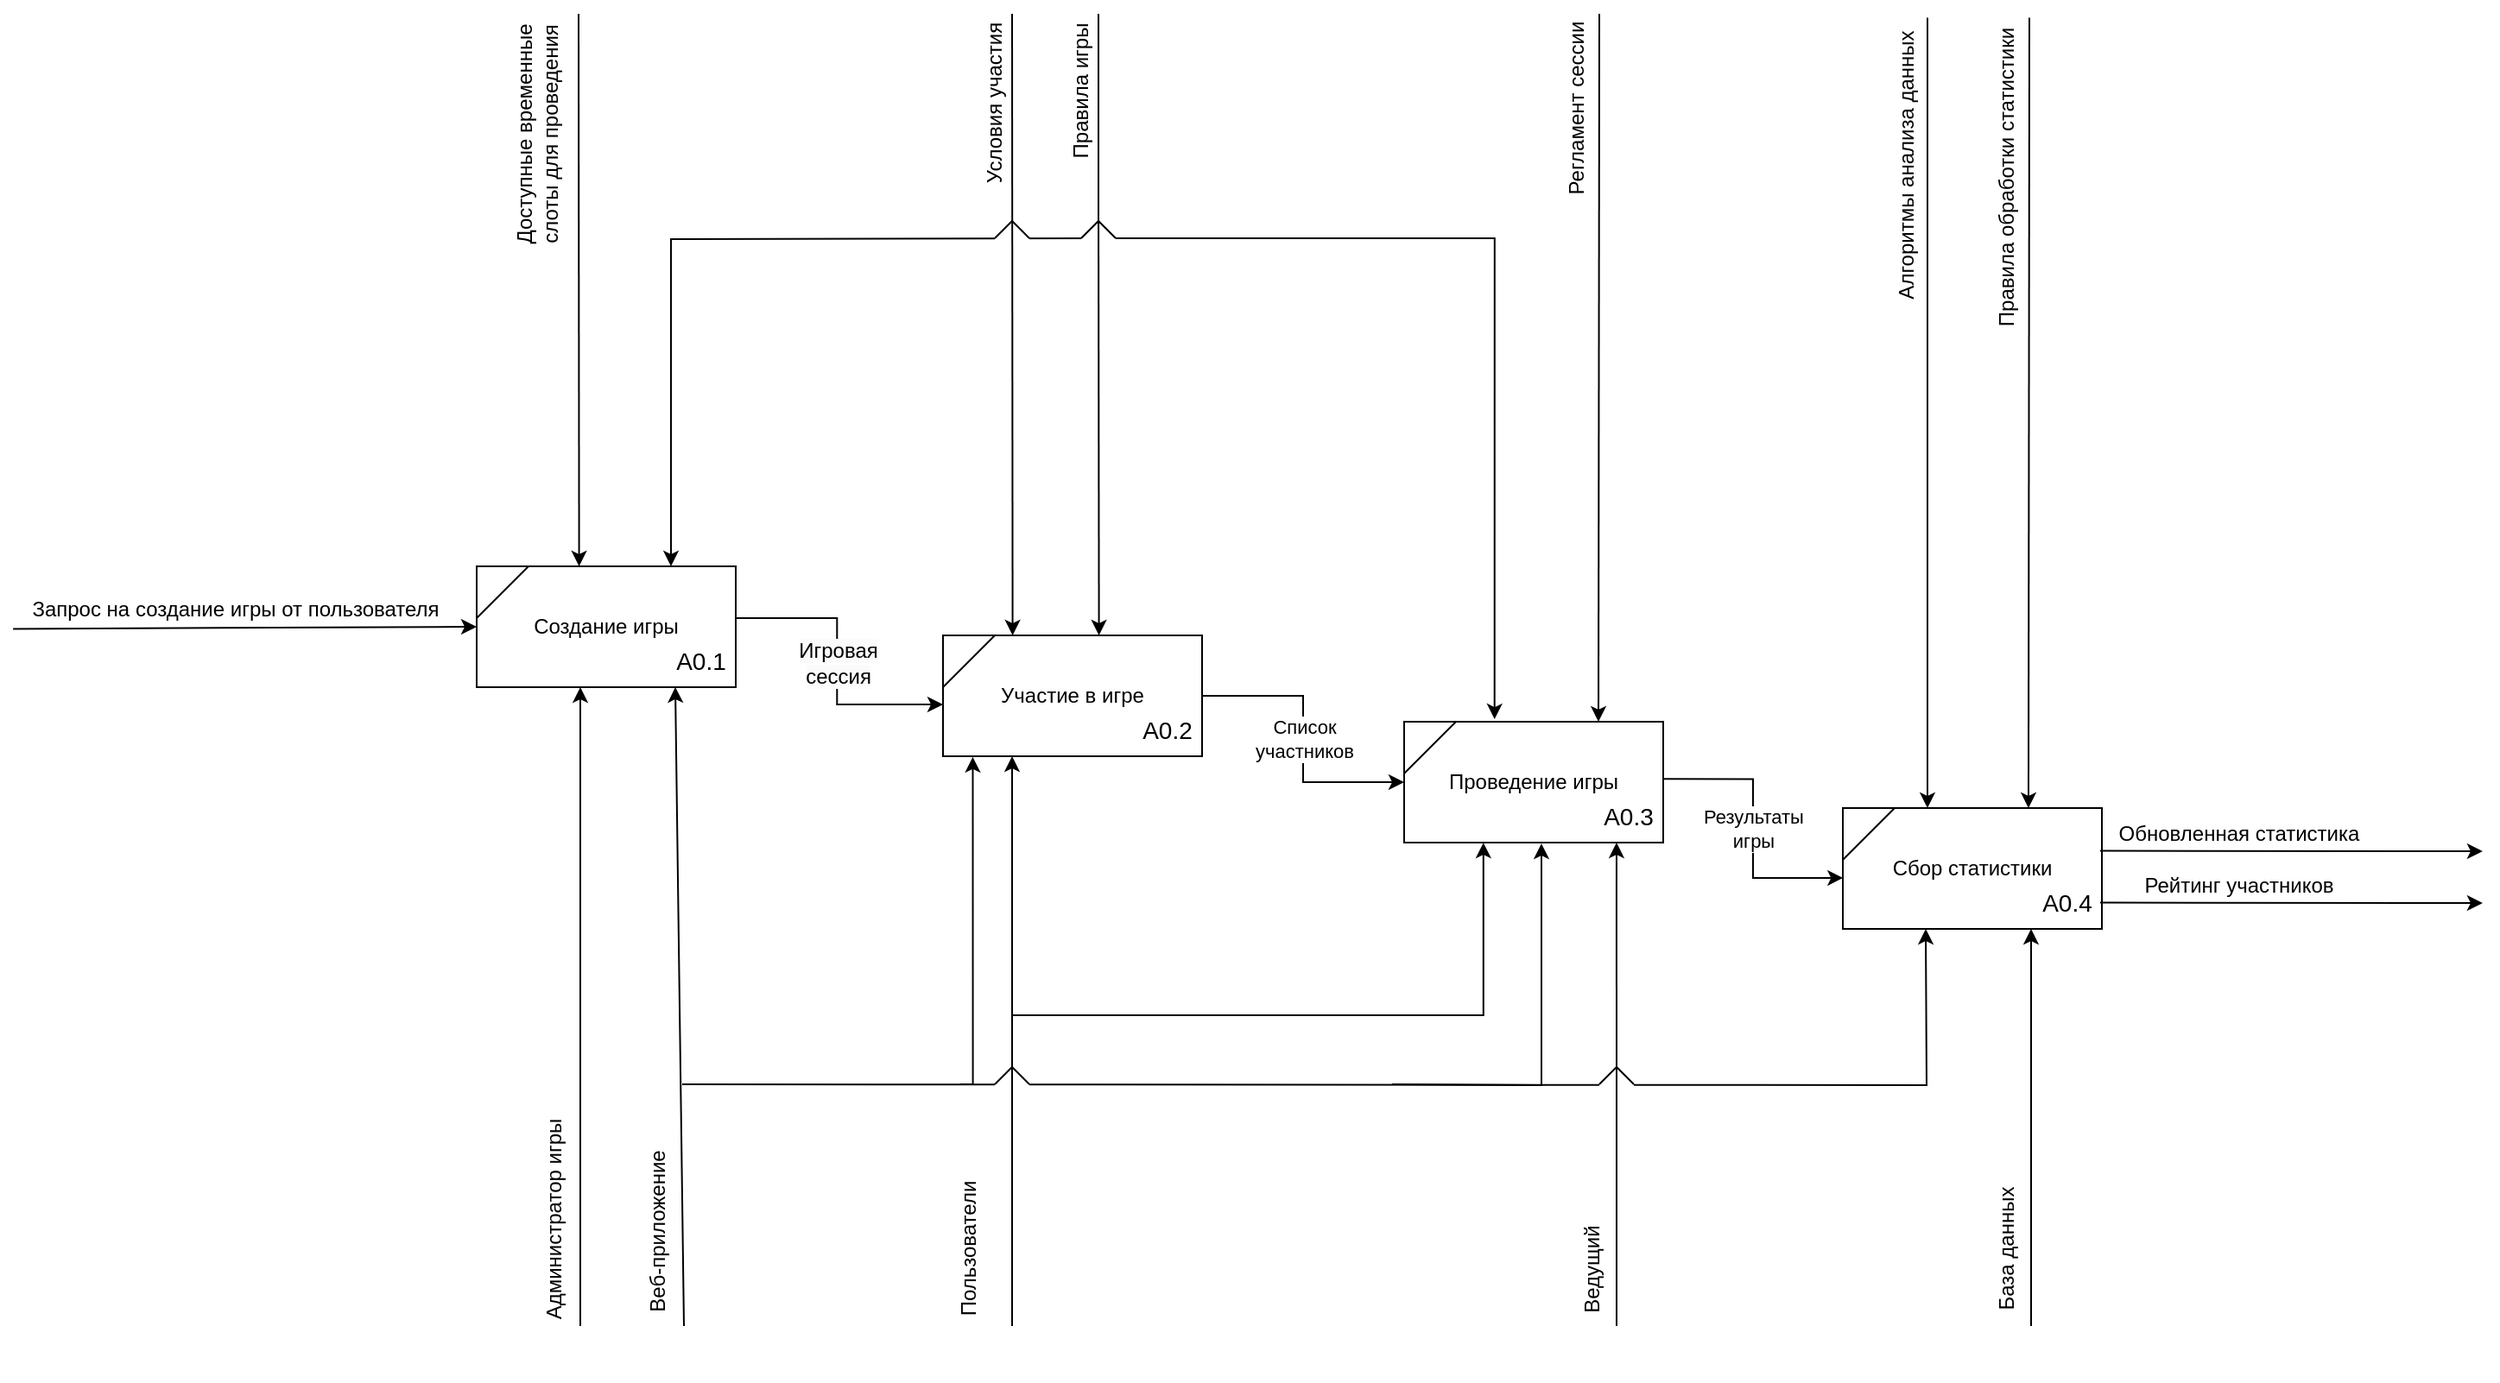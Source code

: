 <mxfile version="24.7.16">
  <diagram name="Страница — 1" id="iYZWZAqyfHF8hDu1lwTr">
    <mxGraphModel dx="836" dy="1645" grid="1" gridSize="10" guides="1" tooltips="1" connect="1" arrows="1" fold="1" page="1" pageScale="1" pageWidth="827" pageHeight="1169" math="0" shadow="0">
      <root>
        <mxCell id="0" />
        <mxCell id="1" parent="0" />
        <mxCell id="RoWXTyJQTNCbDP6bId25-57" value="" style="endArrow=classic;html=1;rounded=0;entryX=0.75;entryY=0;entryDx=0;entryDy=0;edgeStyle=orthogonalEdgeStyle;" edge="1" parent="1" target="RoWXTyJQTNCbDP6bId25-1">
          <mxGeometry width="50" height="50" relative="1" as="geometry">
            <mxPoint x="650" y="-30" as="sourcePoint" />
            <mxPoint x="470" y="-30" as="targetPoint" />
          </mxGeometry>
        </mxCell>
        <mxCell id="RoWXTyJQTNCbDP6bId25-13" value="" style="endArrow=classic;html=1;rounded=0;entryX=0;entryY=0.5;entryDx=0;entryDy=0;exitX=0.006;exitY=0.873;exitDx=0;exitDy=0;exitPerimeter=0;" edge="1" parent="1" source="RoWXTyJQTNCbDP6bId25-15" target="RoWXTyJQTNCbDP6bId25-1">
          <mxGeometry width="50" height="50" relative="1" as="geometry">
            <mxPoint x="-42.381" y="195" as="sourcePoint" />
            <mxPoint x="90" y="170" as="targetPoint" />
          </mxGeometry>
        </mxCell>
        <mxCell id="RoWXTyJQTNCbDP6bId25-15" value="Запрос на создание игры от пользователя" style="text;html=1;align=center;verticalAlign=middle;resizable=0;points=[];autosize=1;strokeColor=none;fillColor=none;" vertex="1" parent="1">
          <mxGeometry x="20" y="170" width="260" height="30" as="geometry" />
        </mxCell>
        <mxCell id="RoWXTyJQTNCbDP6bId25-16" value="Веб-приложение" style="text;html=1;align=center;verticalAlign=middle;whiteSpace=wrap;rounded=0;rotation=270;" vertex="1" parent="1">
          <mxGeometry x="340" y="530" width="110" height="30" as="geometry" />
        </mxCell>
        <mxCell id="RoWXTyJQTNCbDP6bId25-17" value="Администратор игры" style="text;html=1;align=center;verticalAlign=middle;whiteSpace=wrap;rounded=0;rotation=270;" vertex="1" parent="1">
          <mxGeometry x="270" y="523" width="130" height="30" as="geometry" />
        </mxCell>
        <mxCell id="RoWXTyJQTNCbDP6bId25-22" value="" style="group" vertex="1" connectable="0" parent="1">
          <mxGeometry x="290" y="160" width="160" height="70" as="geometry" />
        </mxCell>
        <mxCell id="RoWXTyJQTNCbDP6bId25-1" value="Создание игры" style="rounded=0;whiteSpace=wrap;html=1;" vertex="1" parent="RoWXTyJQTNCbDP6bId25-22">
          <mxGeometry width="150" height="70" as="geometry" />
        </mxCell>
        <mxCell id="RoWXTyJQTNCbDP6bId25-7" value="А0.1" style="text;html=1;align=center;verticalAlign=middle;whiteSpace=wrap;rounded=0;fontSize=14;" vertex="1" parent="RoWXTyJQTNCbDP6bId25-22">
          <mxGeometry x="100" y="40" width="60" height="30" as="geometry" />
        </mxCell>
        <mxCell id="RoWXTyJQTNCbDP6bId25-9" value="" style="endArrow=none;html=1;rounded=0;" edge="1" parent="RoWXTyJQTNCbDP6bId25-22">
          <mxGeometry width="50" height="50" relative="1" as="geometry">
            <mxPoint y="30" as="sourcePoint" />
            <mxPoint x="30" as="targetPoint" />
          </mxGeometry>
        </mxCell>
        <mxCell id="RoWXTyJQTNCbDP6bId25-23" value="" style="group" vertex="1" connectable="0" parent="1">
          <mxGeometry x="560" y="200" width="160" height="70" as="geometry" />
        </mxCell>
        <mxCell id="RoWXTyJQTNCbDP6bId25-2" value="Участие в игре" style="rounded=0;whiteSpace=wrap;html=1;" vertex="1" parent="RoWXTyJQTNCbDP6bId25-23">
          <mxGeometry width="150" height="70" as="geometry" />
        </mxCell>
        <mxCell id="RoWXTyJQTNCbDP6bId25-5" value="А0.2" style="text;html=1;align=center;verticalAlign=middle;whiteSpace=wrap;rounded=0;fontSize=14;" vertex="1" parent="RoWXTyJQTNCbDP6bId25-23">
          <mxGeometry x="100" y="40" width="60" height="30" as="geometry" />
        </mxCell>
        <mxCell id="RoWXTyJQTNCbDP6bId25-10" value="" style="endArrow=none;html=1;rounded=0;" edge="1" parent="RoWXTyJQTNCbDP6bId25-23">
          <mxGeometry width="50" height="50" relative="1" as="geometry">
            <mxPoint y="30" as="sourcePoint" />
            <mxPoint x="30" as="targetPoint" />
          </mxGeometry>
        </mxCell>
        <mxCell id="RoWXTyJQTNCbDP6bId25-24" value="" style="group" vertex="1" connectable="0" parent="1">
          <mxGeometry x="827" y="250" width="160" height="70" as="geometry" />
        </mxCell>
        <mxCell id="RoWXTyJQTNCbDP6bId25-3" value="Проведение игры" style="rounded=0;whiteSpace=wrap;html=1;" vertex="1" parent="RoWXTyJQTNCbDP6bId25-24">
          <mxGeometry width="150" height="70" as="geometry" />
        </mxCell>
        <mxCell id="RoWXTyJQTNCbDP6bId25-6" value="А0.3" style="text;html=1;align=center;verticalAlign=middle;whiteSpace=wrap;rounded=0;fontSize=14;" vertex="1" parent="RoWXTyJQTNCbDP6bId25-24">
          <mxGeometry x="100" y="40" width="60" height="30" as="geometry" />
        </mxCell>
        <mxCell id="RoWXTyJQTNCbDP6bId25-11" value="" style="endArrow=none;html=1;rounded=0;" edge="1" parent="RoWXTyJQTNCbDP6bId25-24">
          <mxGeometry width="50" height="50" relative="1" as="geometry">
            <mxPoint y="30" as="sourcePoint" />
            <mxPoint x="30" as="targetPoint" />
          </mxGeometry>
        </mxCell>
        <mxCell id="RoWXTyJQTNCbDP6bId25-25" value="" style="group" vertex="1" connectable="0" parent="1">
          <mxGeometry x="1081" y="300" width="160" height="70" as="geometry" />
        </mxCell>
        <mxCell id="RoWXTyJQTNCbDP6bId25-4" value="Сбор статистики" style="rounded=0;whiteSpace=wrap;html=1;" vertex="1" parent="RoWXTyJQTNCbDP6bId25-25">
          <mxGeometry width="150" height="70" as="geometry" />
        </mxCell>
        <mxCell id="RoWXTyJQTNCbDP6bId25-8" value="А0.4" style="text;html=1;align=center;verticalAlign=middle;whiteSpace=wrap;rounded=0;fontSize=14;" vertex="1" parent="RoWXTyJQTNCbDP6bId25-25">
          <mxGeometry x="100" y="40" width="60" height="30" as="geometry" />
        </mxCell>
        <mxCell id="RoWXTyJQTNCbDP6bId25-12" value="" style="endArrow=none;html=1;rounded=0;" edge="1" parent="RoWXTyJQTNCbDP6bId25-25">
          <mxGeometry width="50" height="50" relative="1" as="geometry">
            <mxPoint y="30" as="sourcePoint" />
            <mxPoint x="30" as="targetPoint" />
          </mxGeometry>
        </mxCell>
        <mxCell id="RoWXTyJQTNCbDP6bId25-28" value="" style="endArrow=classic;html=1;rounded=0;edgeStyle=orthogonalEdgeStyle;" edge="1" parent="1">
          <mxGeometry relative="1" as="geometry">
            <mxPoint x="440" y="189.99" as="sourcePoint" />
            <mxPoint x="560" y="240" as="targetPoint" />
            <Array as="points">
              <mxPoint x="498.65" y="189.99" />
              <mxPoint x="498.65" y="239.99" />
            </Array>
          </mxGeometry>
        </mxCell>
        <mxCell id="RoWXTyJQTNCbDP6bId25-29" value="&lt;span style=&quot;font-size: 12px; text-wrap: wrap; background-color: rgb(251, 251, 251);&quot;&gt;Игровая сессия&lt;/span&gt;" style="edgeLabel;resizable=0;html=1;;align=center;verticalAlign=middle;" connectable="0" vertex="1" parent="RoWXTyJQTNCbDP6bId25-28">
          <mxGeometry relative="1" as="geometry">
            <mxPoint y="-1" as="offset" />
          </mxGeometry>
        </mxCell>
        <mxCell id="RoWXTyJQTNCbDP6bId25-30" value="" style="endArrow=classic;html=1;rounded=0;exitX=1;exitY=0.5;exitDx=0;exitDy=0;entryX=0;entryY=0.5;entryDx=0;entryDy=0;edgeStyle=orthogonalEdgeStyle;" edge="1" parent="1" source="RoWXTyJQTNCbDP6bId25-2" target="RoWXTyJQTNCbDP6bId25-3">
          <mxGeometry relative="1" as="geometry">
            <mxPoint x="640" y="310" as="sourcePoint" />
            <mxPoint x="740" y="310" as="targetPoint" />
          </mxGeometry>
        </mxCell>
        <mxCell id="RoWXTyJQTNCbDP6bId25-31" value="Список&lt;div&gt;участников&lt;/div&gt;" style="edgeLabel;resizable=0;html=1;;align=center;verticalAlign=middle;" connectable="0" vertex="1" parent="RoWXTyJQTNCbDP6bId25-30">
          <mxGeometry relative="1" as="geometry" />
        </mxCell>
        <mxCell id="RoWXTyJQTNCbDP6bId25-33" value="" style="endArrow=classic;html=1;rounded=0;exitX=1.001;exitY=0.474;exitDx=0;exitDy=0;exitPerimeter=0;entryX=0.001;entryY=0.578;entryDx=0;entryDy=0;entryPerimeter=0;edgeStyle=orthogonalEdgeStyle;" edge="1" parent="1" source="RoWXTyJQTNCbDP6bId25-3" target="RoWXTyJQTNCbDP6bId25-4">
          <mxGeometry relative="1" as="geometry">
            <mxPoint x="660" y="390" as="sourcePoint" />
            <mxPoint x="760" y="390" as="targetPoint" />
          </mxGeometry>
        </mxCell>
        <mxCell id="RoWXTyJQTNCbDP6bId25-34" value="Результаты&lt;div&gt;игры&lt;/div&gt;" style="edgeLabel;resizable=0;html=1;;align=center;verticalAlign=middle;" connectable="0" vertex="1" parent="RoWXTyJQTNCbDP6bId25-33">
          <mxGeometry relative="1" as="geometry" />
        </mxCell>
        <mxCell id="RoWXTyJQTNCbDP6bId25-36" value="" style="endArrow=classic;html=1;rounded=0;" edge="1" parent="1">
          <mxGeometry width="50" height="50" relative="1" as="geometry">
            <mxPoint x="1230" y="324.76" as="sourcePoint" />
            <mxPoint x="1451.463" y="325" as="targetPoint" />
          </mxGeometry>
        </mxCell>
        <mxCell id="RoWXTyJQTNCbDP6bId25-37" value="Обновленная статистика" style="text;html=1;align=center;verticalAlign=middle;resizable=0;points=[];autosize=1;strokeColor=none;fillColor=none;" vertex="1" parent="1">
          <mxGeometry x="1230" y="300" width="160" height="30" as="geometry" />
        </mxCell>
        <mxCell id="RoWXTyJQTNCbDP6bId25-38" value="" style="endArrow=classic;html=1;rounded=0;" edge="1" parent="1">
          <mxGeometry width="50" height="50" relative="1" as="geometry">
            <mxPoint x="1230" y="354.76" as="sourcePoint" />
            <mxPoint x="1451.463" y="355" as="targetPoint" />
          </mxGeometry>
        </mxCell>
        <mxCell id="RoWXTyJQTNCbDP6bId25-39" value="Рейтинг участников" style="text;html=1;align=center;verticalAlign=middle;resizable=0;points=[];autosize=1;strokeColor=none;fillColor=none;" vertex="1" parent="1">
          <mxGeometry x="1245" y="330" width="130" height="30" as="geometry" />
        </mxCell>
        <mxCell id="RoWXTyJQTNCbDP6bId25-41" value="Правила игры" style="text;html=1;align=center;verticalAlign=middle;resizable=0;points=[];autosize=1;strokeColor=none;fillColor=none;rotation=270;" vertex="1" parent="1">
          <mxGeometry x="590" y="-130" width="100" height="30" as="geometry" />
        </mxCell>
        <mxCell id="RoWXTyJQTNCbDP6bId25-45" value="Доступные временные&lt;div&gt;слоты для проведения&lt;/div&gt;" style="text;html=1;align=center;verticalAlign=middle;resizable=0;points=[];autosize=1;strokeColor=none;fillColor=none;rotation=270;" vertex="1" parent="1">
          <mxGeometry x="250" y="-110" width="150" height="40" as="geometry" />
        </mxCell>
        <mxCell id="RoWXTyJQTNCbDP6bId25-46" value="Условия участия" style="text;html=1;align=center;verticalAlign=middle;resizable=0;points=[];autosize=1;strokeColor=none;fillColor=none;rotation=270;" vertex="1" parent="1">
          <mxGeometry x="530" y="-123" width="120" height="30" as="geometry" />
        </mxCell>
        <mxCell id="RoWXTyJQTNCbDP6bId25-47" value="Регламент сессии" style="text;html=1;align=center;verticalAlign=middle;resizable=0;points=[];autosize=1;strokeColor=none;fillColor=none;rotation=270;" vertex="1" parent="1">
          <mxGeometry x="867" y="-120" width="120" height="30" as="geometry" />
        </mxCell>
        <mxCell id="RoWXTyJQTNCbDP6bId25-48" value="Алгоритмы анализа данных" style="text;html=1;align=center;verticalAlign=middle;resizable=0;points=[];autosize=1;strokeColor=none;fillColor=none;rotation=270;" vertex="1" parent="1">
          <mxGeometry x="1028" y="-87" width="180" height="30" as="geometry" />
        </mxCell>
        <mxCell id="RoWXTyJQTNCbDP6bId25-49" value="Правила обработки статистики" style="text;html=1;align=center;verticalAlign=middle;resizable=0;points=[];autosize=1;strokeColor=none;fillColor=none;rotation=270;" vertex="1" parent="1">
          <mxGeometry x="1076" y="-80" width="200" height="30" as="geometry" />
        </mxCell>
        <mxCell id="RoWXTyJQTNCbDP6bId25-50" value="" style="endArrow=classic;html=1;rounded=0;entryX=0.75;entryY=0;entryDx=0;entryDy=0;" edge="1" parent="1">
          <mxGeometry width="50" height="50" relative="1" as="geometry">
            <mxPoint x="1189" y="-157.692" as="sourcePoint" />
            <mxPoint x="1188.5" y="300" as="targetPoint" />
          </mxGeometry>
        </mxCell>
        <mxCell id="RoWXTyJQTNCbDP6bId25-51" value="" style="endArrow=classic;html=1;rounded=0;entryX=0.75;entryY=0;entryDx=0;entryDy=0;" edge="1" parent="1">
          <mxGeometry width="50" height="50" relative="1" as="geometry">
            <mxPoint x="1130" y="-157.692" as="sourcePoint" />
            <mxPoint x="1130" y="300" as="targetPoint" />
          </mxGeometry>
        </mxCell>
        <mxCell id="RoWXTyJQTNCbDP6bId25-52" value="" style="endArrow=classic;html=1;rounded=0;entryX=0.75;entryY=0;entryDx=0;entryDy=0;" edge="1" parent="1" target="RoWXTyJQTNCbDP6bId25-3">
          <mxGeometry width="50" height="50" relative="1" as="geometry">
            <mxPoint x="940" y="-160.002" as="sourcePoint" />
            <mxPoint x="940" y="298" as="targetPoint" />
          </mxGeometry>
        </mxCell>
        <mxCell id="RoWXTyJQTNCbDP6bId25-53" value="" style="endArrow=classic;html=1;rounded=0;entryX=0.349;entryY=-0.035;entryDx=0;entryDy=0;entryPerimeter=0;edgeStyle=orthogonalEdgeStyle;" edge="1" parent="1">
          <mxGeometry width="50" height="50" relative="1" as="geometry">
            <mxPoint x="650" y="-160" as="sourcePoint" />
            <mxPoint x="879.35" y="248.55" as="targetPoint" />
            <Array as="points">
              <mxPoint x="650" y="-30" />
              <mxPoint x="879" y="-30" />
            </Array>
          </mxGeometry>
        </mxCell>
        <mxCell id="RoWXTyJQTNCbDP6bId25-56" value="" style="endArrow=classic;html=1;rounded=0;entryX=0.662;entryY=0;entryDx=0;entryDy=0;entryPerimeter=0;" edge="1" parent="1">
          <mxGeometry width="50" height="50" relative="1" as="geometry">
            <mxPoint x="349" y="-160" as="sourcePoint" />
            <mxPoint x="349.3" y="160" as="targetPoint" />
          </mxGeometry>
        </mxCell>
        <mxCell id="RoWXTyJQTNCbDP6bId25-62" value="" style="rounded=0;whiteSpace=wrap;html=1;strokeColor=none;" vertex="1" parent="1">
          <mxGeometry x="590" y="-35" width="20" height="10" as="geometry" />
        </mxCell>
        <mxCell id="RoWXTyJQTNCbDP6bId25-63" value="" style="endArrow=none;html=1;rounded=0;" edge="1" parent="1">
          <mxGeometry width="50" height="50" relative="1" as="geometry">
            <mxPoint x="590" y="-30" as="sourcePoint" />
            <mxPoint x="610" y="-30" as="targetPoint" />
            <Array as="points">
              <mxPoint x="600" y="-40" />
            </Array>
          </mxGeometry>
        </mxCell>
        <mxCell id="RoWXTyJQTNCbDP6bId25-55" value="" style="endArrow=classic;html=1;rounded=0;entryX=0.662;entryY=0;entryDx=0;entryDy=0;entryPerimeter=0;" edge="1" parent="1">
          <mxGeometry width="50" height="50" relative="1" as="geometry">
            <mxPoint x="600" y="-160" as="sourcePoint" />
            <mxPoint x="600.3" y="200" as="targetPoint" />
          </mxGeometry>
        </mxCell>
        <mxCell id="RoWXTyJQTNCbDP6bId25-64" value="Пользователи" style="text;html=1;align=center;verticalAlign=middle;whiteSpace=wrap;rounded=0;rotation=270;" vertex="1" parent="1">
          <mxGeometry x="510" y="540" width="130" height="30" as="geometry" />
        </mxCell>
        <mxCell id="RoWXTyJQTNCbDP6bId25-65" value="Ведущий" style="text;html=1;align=center;verticalAlign=middle;whiteSpace=wrap;rounded=0;rotation=270;" vertex="1" parent="1">
          <mxGeometry x="871" y="552" width="130" height="30" as="geometry" />
        </mxCell>
        <mxCell id="RoWXTyJQTNCbDP6bId25-66" value="База данных" style="text;html=1;align=center;verticalAlign=middle;whiteSpace=wrap;rounded=0;rotation=270;" vertex="1" parent="1">
          <mxGeometry x="1111" y="540" width="130" height="30" as="geometry" />
        </mxCell>
        <mxCell id="RoWXTyJQTNCbDP6bId25-67" value="" style="endArrow=classic;html=1;rounded=0;" edge="1" parent="1">
          <mxGeometry width="50" height="50" relative="1" as="geometry">
            <mxPoint x="1190" y="600" as="sourcePoint" />
            <mxPoint x="1190" y="370" as="targetPoint" />
          </mxGeometry>
        </mxCell>
        <mxCell id="RoWXTyJQTNCbDP6bId25-70" value="" style="endArrow=classic;html=1;rounded=0;" edge="1" parent="1">
          <mxGeometry width="50" height="50" relative="1" as="geometry">
            <mxPoint x="350" y="600" as="sourcePoint" />
            <mxPoint x="350" y="230" as="targetPoint" />
          </mxGeometry>
        </mxCell>
        <mxCell id="RoWXTyJQTNCbDP6bId25-75" value="" style="endArrow=classic;html=1;rounded=0;edgeStyle=orthogonalEdgeStyle;" edge="1" parent="1">
          <mxGeometry width="50" height="50" relative="1" as="geometry">
            <mxPoint x="600" y="590" as="sourcePoint" />
            <mxPoint x="600" y="270" as="targetPoint" />
            <Array as="points">
              <mxPoint x="600" y="270" />
            </Array>
          </mxGeometry>
        </mxCell>
        <mxCell id="RoWXTyJQTNCbDP6bId25-77" value="" style="endArrow=classic;html=1;rounded=0;entryX=0.25;entryY=1;entryDx=0;entryDy=0;" edge="1" parent="1" target="RoWXTyJQTNCbDP6bId25-7">
          <mxGeometry width="50" height="50" relative="1" as="geometry">
            <mxPoint x="410" y="600" as="sourcePoint" />
            <mxPoint x="800" y="540" as="targetPoint" />
          </mxGeometry>
        </mxCell>
        <mxCell id="RoWXTyJQTNCbDP6bId25-78" value="" style="endArrow=classic;html=1;rounded=0;edgeStyle=orthogonalEdgeStyle;" edge="1" parent="1">
          <mxGeometry width="50" height="50" relative="1" as="geometry">
            <mxPoint x="409" y="460" as="sourcePoint" />
            <mxPoint x="1129" y="370" as="targetPoint" />
          </mxGeometry>
        </mxCell>
        <mxCell id="RoWXTyJQTNCbDP6bId25-79" value="" style="rounded=0;whiteSpace=wrap;html=1;strokeColor=none;" vertex="1" parent="1">
          <mxGeometry x="590" y="455" width="20" height="10" as="geometry" />
        </mxCell>
        <mxCell id="RoWXTyJQTNCbDP6bId25-80" value="" style="endArrow=none;html=1;rounded=0;" edge="1" parent="1">
          <mxGeometry width="50" height="50" relative="1" as="geometry">
            <mxPoint x="590" y="460" as="sourcePoint" />
            <mxPoint x="610" y="460" as="targetPoint" />
            <Array as="points">
              <mxPoint x="600" y="450" />
            </Array>
          </mxGeometry>
        </mxCell>
        <mxCell id="RoWXTyJQTNCbDP6bId25-76" value="" style="endArrow=classic;html=1;rounded=0;edgeStyle=orthogonalEdgeStyle;entryX=0.306;entryY=1.001;entryDx=0;entryDy=0;entryPerimeter=0;" edge="1" parent="1" target="RoWXTyJQTNCbDP6bId25-3">
          <mxGeometry width="50" height="50" relative="1" as="geometry">
            <mxPoint x="600" y="600" as="sourcePoint" />
            <mxPoint x="608" y="280" as="targetPoint" />
            <Array as="points">
              <mxPoint x="600" y="480" />
              <mxPoint x="600" y="420" />
              <mxPoint x="873" y="420" />
            </Array>
          </mxGeometry>
        </mxCell>
        <mxCell id="RoWXTyJQTNCbDP6bId25-84" value="" style="rounded=0;whiteSpace=wrap;html=1;strokeColor=none;" vertex="1" parent="1">
          <mxGeometry x="940" y="455" width="20" height="10" as="geometry" />
        </mxCell>
        <mxCell id="RoWXTyJQTNCbDP6bId25-85" value="" style="endArrow=none;html=1;rounded=0;" edge="1" parent="1">
          <mxGeometry width="50" height="50" relative="1" as="geometry">
            <mxPoint x="940" y="460" as="sourcePoint" />
            <mxPoint x="960" y="460" as="targetPoint" />
            <Array as="points">
              <mxPoint x="950" y="450" />
            </Array>
          </mxGeometry>
        </mxCell>
        <mxCell id="RoWXTyJQTNCbDP6bId25-73" value="" style="endArrow=classic;html=1;rounded=0;entryX=0.383;entryY=1;entryDx=0;entryDy=0;entryPerimeter=0;" edge="1" parent="1" target="RoWXTyJQTNCbDP6bId25-6">
          <mxGeometry width="50" height="50" relative="1" as="geometry">
            <mxPoint x="950" y="600" as="sourcePoint" />
            <mxPoint x="950" y="330" as="targetPoint" />
          </mxGeometry>
        </mxCell>
        <mxCell id="RoWXTyJQTNCbDP6bId25-88" value="" style="endArrow=classic;html=1;rounded=0;edgeStyle=orthogonalEdgeStyle;entryX=0.53;entryY=1.008;entryDx=0;entryDy=0;entryPerimeter=0;" edge="1" parent="1" target="RoWXTyJQTNCbDP6bId25-3">
          <mxGeometry width="50" height="50" relative="1" as="geometry">
            <mxPoint x="820" y="460" as="sourcePoint" />
            <mxPoint x="1139" y="380" as="targetPoint" />
          </mxGeometry>
        </mxCell>
        <mxCell id="RoWXTyJQTNCbDP6bId25-89" value="" style="endArrow=classic;html=1;rounded=0;edgeStyle=orthogonalEdgeStyle;entryX=0.115;entryY=1.006;entryDx=0;entryDy=0;entryPerimeter=0;" edge="1" parent="1" target="RoWXTyJQTNCbDP6bId25-2">
          <mxGeometry width="50" height="50" relative="1" as="geometry">
            <mxPoint x="570" y="460" as="sourcePoint" />
            <mxPoint x="1139" y="380" as="targetPoint" />
            <Array as="points">
              <mxPoint x="577" y="460" />
            </Array>
          </mxGeometry>
        </mxCell>
        <mxCell id="RoWXTyJQTNCbDP6bId25-90" value="" style="rounded=0;whiteSpace=wrap;html=1;strokeColor=none;" vertex="1" parent="1">
          <mxGeometry x="640" y="-35" width="20" height="10" as="geometry" />
        </mxCell>
        <mxCell id="RoWXTyJQTNCbDP6bId25-91" value="" style="endArrow=none;html=1;rounded=0;" edge="1" parent="1">
          <mxGeometry width="50" height="50" relative="1" as="geometry">
            <mxPoint x="640" y="-30" as="sourcePoint" />
            <mxPoint x="660" y="-30" as="targetPoint" />
            <Array as="points">
              <mxPoint x="650" y="-40" />
            </Array>
          </mxGeometry>
        </mxCell>
        <mxCell id="RoWXTyJQTNCbDP6bId25-54" value="" style="endArrow=classic;html=1;rounded=0;entryX=0.662;entryY=0;entryDx=0;entryDy=0;entryPerimeter=0;" edge="1" parent="1">
          <mxGeometry width="50" height="50" relative="1" as="geometry">
            <mxPoint x="650" y="-60" as="sourcePoint" />
            <mxPoint x="650.3" y="200" as="targetPoint" />
          </mxGeometry>
        </mxCell>
      </root>
    </mxGraphModel>
  </diagram>
</mxfile>
